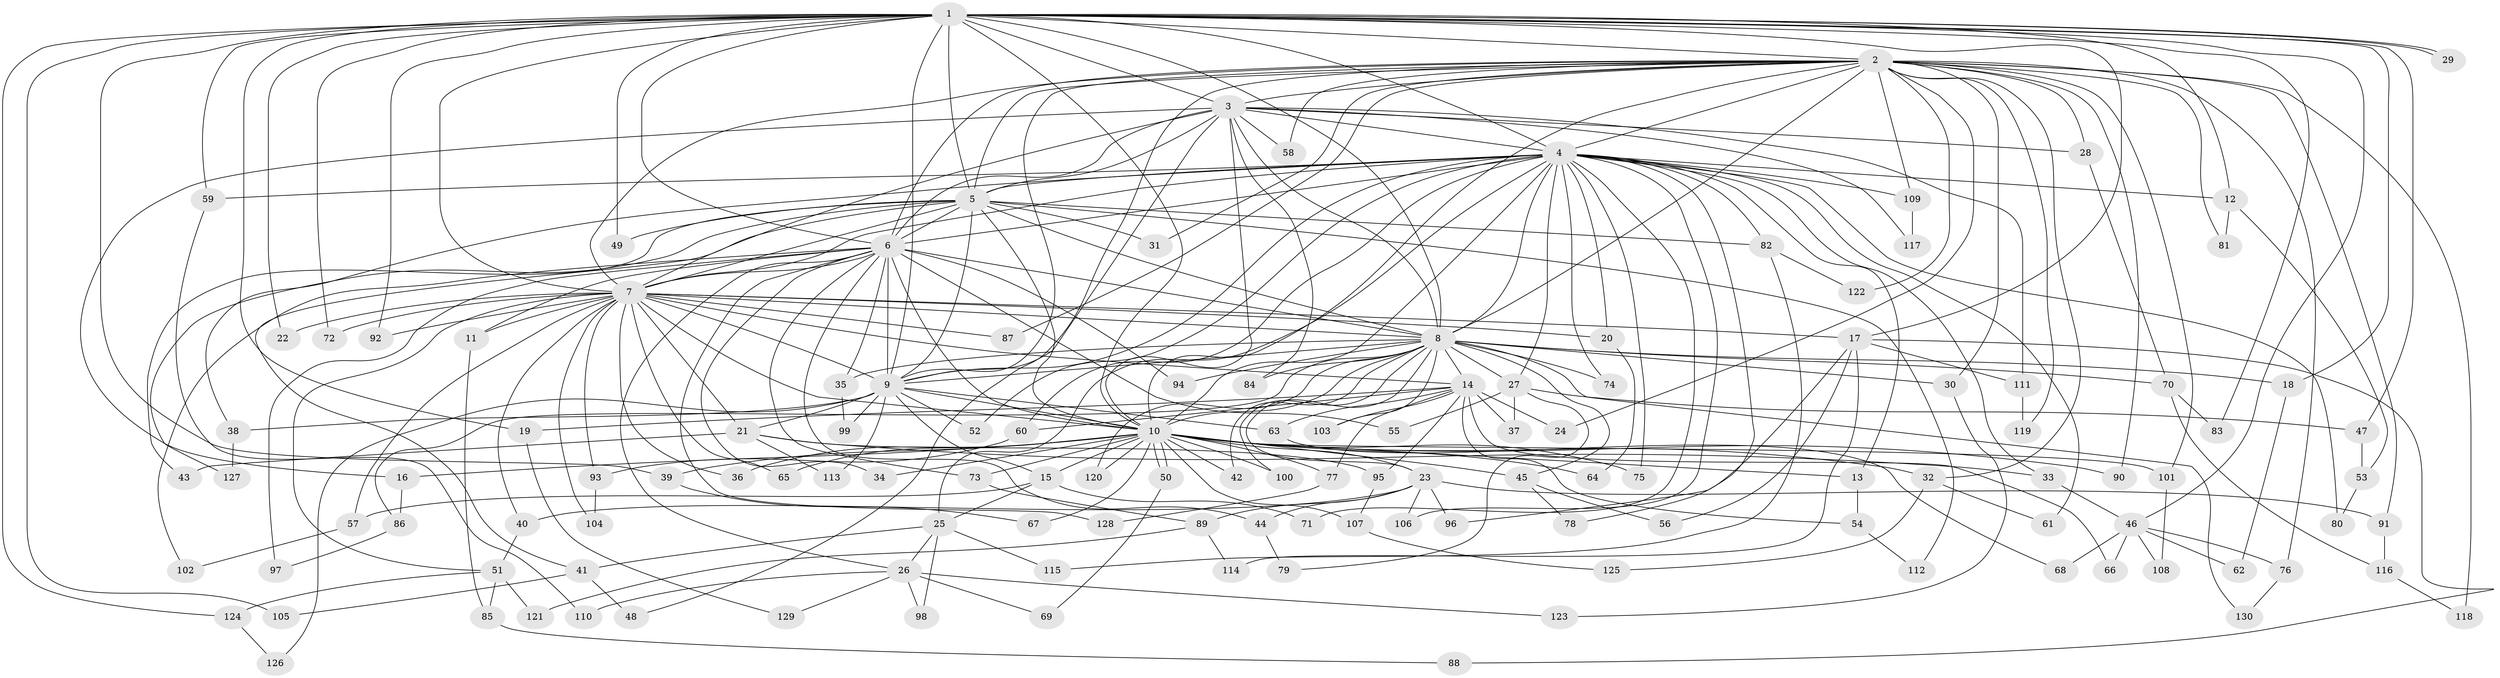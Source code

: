 // Generated by graph-tools (version 1.1) at 2025/10/02/27/25 16:10:58]
// undirected, 130 vertices, 285 edges
graph export_dot {
graph [start="1"]
  node [color=gray90,style=filled];
  1;
  2;
  3;
  4;
  5;
  6;
  7;
  8;
  9;
  10;
  11;
  12;
  13;
  14;
  15;
  16;
  17;
  18;
  19;
  20;
  21;
  22;
  23;
  24;
  25;
  26;
  27;
  28;
  29;
  30;
  31;
  32;
  33;
  34;
  35;
  36;
  37;
  38;
  39;
  40;
  41;
  42;
  43;
  44;
  45;
  46;
  47;
  48;
  49;
  50;
  51;
  52;
  53;
  54;
  55;
  56;
  57;
  58;
  59;
  60;
  61;
  62;
  63;
  64;
  65;
  66;
  67;
  68;
  69;
  70;
  71;
  72;
  73;
  74;
  75;
  76;
  77;
  78;
  79;
  80;
  81;
  82;
  83;
  84;
  85;
  86;
  87;
  88;
  89;
  90;
  91;
  92;
  93;
  94;
  95;
  96;
  97;
  98;
  99;
  100;
  101;
  102;
  103;
  104;
  105;
  106;
  107;
  108;
  109;
  110;
  111;
  112;
  113;
  114;
  115;
  116;
  117;
  118;
  119;
  120;
  121;
  122;
  123;
  124;
  125;
  126;
  127;
  128;
  129;
  130;
  1 -- 2;
  1 -- 3;
  1 -- 4;
  1 -- 5;
  1 -- 6;
  1 -- 7;
  1 -- 8;
  1 -- 9;
  1 -- 10;
  1 -- 12;
  1 -- 17;
  1 -- 18;
  1 -- 19;
  1 -- 22;
  1 -- 29;
  1 -- 29;
  1 -- 39;
  1 -- 46;
  1 -- 47;
  1 -- 49;
  1 -- 59;
  1 -- 72;
  1 -- 83;
  1 -- 92;
  1 -- 105;
  1 -- 124;
  2 -- 3;
  2 -- 4;
  2 -- 5;
  2 -- 6;
  2 -- 7;
  2 -- 8;
  2 -- 9;
  2 -- 10;
  2 -- 24;
  2 -- 28;
  2 -- 30;
  2 -- 31;
  2 -- 32;
  2 -- 48;
  2 -- 58;
  2 -- 76;
  2 -- 81;
  2 -- 87;
  2 -- 90;
  2 -- 91;
  2 -- 101;
  2 -- 109;
  2 -- 118;
  2 -- 119;
  2 -- 122;
  3 -- 4;
  3 -- 5;
  3 -- 6;
  3 -- 7;
  3 -- 8;
  3 -- 9;
  3 -- 10;
  3 -- 16;
  3 -- 28;
  3 -- 58;
  3 -- 84;
  3 -- 111;
  3 -- 117;
  4 -- 5;
  4 -- 6;
  4 -- 7;
  4 -- 8;
  4 -- 9;
  4 -- 10;
  4 -- 12;
  4 -- 13;
  4 -- 20;
  4 -- 25;
  4 -- 27;
  4 -- 33;
  4 -- 38;
  4 -- 52;
  4 -- 59;
  4 -- 60;
  4 -- 61;
  4 -- 71;
  4 -- 74;
  4 -- 75;
  4 -- 78;
  4 -- 80;
  4 -- 82;
  4 -- 106;
  4 -- 109;
  5 -- 6;
  5 -- 7;
  5 -- 8;
  5 -- 9;
  5 -- 10;
  5 -- 31;
  5 -- 41;
  5 -- 43;
  5 -- 49;
  5 -- 82;
  5 -- 112;
  5 -- 127;
  6 -- 7;
  6 -- 8;
  6 -- 9;
  6 -- 10;
  6 -- 11;
  6 -- 26;
  6 -- 34;
  6 -- 35;
  6 -- 44;
  6 -- 55;
  6 -- 73;
  6 -- 94;
  6 -- 97;
  6 -- 102;
  6 -- 128;
  7 -- 8;
  7 -- 9;
  7 -- 10;
  7 -- 11;
  7 -- 14;
  7 -- 17;
  7 -- 20;
  7 -- 21;
  7 -- 22;
  7 -- 36;
  7 -- 40;
  7 -- 51;
  7 -- 57;
  7 -- 65;
  7 -- 72;
  7 -- 87;
  7 -- 92;
  7 -- 93;
  7 -- 104;
  8 -- 9;
  8 -- 10;
  8 -- 14;
  8 -- 18;
  8 -- 23;
  8 -- 27;
  8 -- 30;
  8 -- 35;
  8 -- 42;
  8 -- 45;
  8 -- 70;
  8 -- 74;
  8 -- 84;
  8 -- 86;
  8 -- 94;
  8 -- 100;
  8 -- 103;
  8 -- 120;
  8 -- 130;
  9 -- 10;
  9 -- 15;
  9 -- 21;
  9 -- 38;
  9 -- 52;
  9 -- 63;
  9 -- 99;
  9 -- 113;
  9 -- 126;
  10 -- 13;
  10 -- 15;
  10 -- 16;
  10 -- 23;
  10 -- 32;
  10 -- 34;
  10 -- 36;
  10 -- 39;
  10 -- 42;
  10 -- 45;
  10 -- 50;
  10 -- 50;
  10 -- 64;
  10 -- 65;
  10 -- 67;
  10 -- 73;
  10 -- 75;
  10 -- 77;
  10 -- 90;
  10 -- 100;
  10 -- 101;
  10 -- 107;
  10 -- 120;
  11 -- 85;
  12 -- 53;
  12 -- 81;
  13 -- 54;
  14 -- 19;
  14 -- 24;
  14 -- 37;
  14 -- 54;
  14 -- 60;
  14 -- 63;
  14 -- 66;
  14 -- 77;
  14 -- 95;
  14 -- 103;
  15 -- 25;
  15 -- 57;
  15 -- 71;
  16 -- 86;
  17 -- 56;
  17 -- 88;
  17 -- 96;
  17 -- 111;
  17 -- 114;
  18 -- 62;
  19 -- 129;
  20 -- 64;
  21 -- 33;
  21 -- 43;
  21 -- 95;
  21 -- 113;
  23 -- 40;
  23 -- 44;
  23 -- 89;
  23 -- 91;
  23 -- 96;
  23 -- 106;
  25 -- 26;
  25 -- 41;
  25 -- 98;
  25 -- 115;
  26 -- 69;
  26 -- 98;
  26 -- 110;
  26 -- 123;
  26 -- 129;
  27 -- 37;
  27 -- 47;
  27 -- 55;
  27 -- 79;
  28 -- 70;
  30 -- 123;
  32 -- 61;
  32 -- 125;
  33 -- 46;
  35 -- 99;
  38 -- 127;
  39 -- 67;
  40 -- 51;
  41 -- 48;
  41 -- 105;
  44 -- 79;
  45 -- 56;
  45 -- 78;
  46 -- 62;
  46 -- 66;
  46 -- 68;
  46 -- 76;
  46 -- 108;
  47 -- 53;
  50 -- 69;
  51 -- 85;
  51 -- 121;
  51 -- 124;
  53 -- 80;
  54 -- 112;
  57 -- 102;
  59 -- 110;
  60 -- 93;
  63 -- 68;
  70 -- 83;
  70 -- 116;
  73 -- 89;
  76 -- 130;
  77 -- 128;
  82 -- 115;
  82 -- 122;
  85 -- 88;
  86 -- 97;
  89 -- 114;
  89 -- 121;
  91 -- 116;
  93 -- 104;
  95 -- 107;
  101 -- 108;
  107 -- 125;
  109 -- 117;
  111 -- 119;
  116 -- 118;
  124 -- 126;
}
